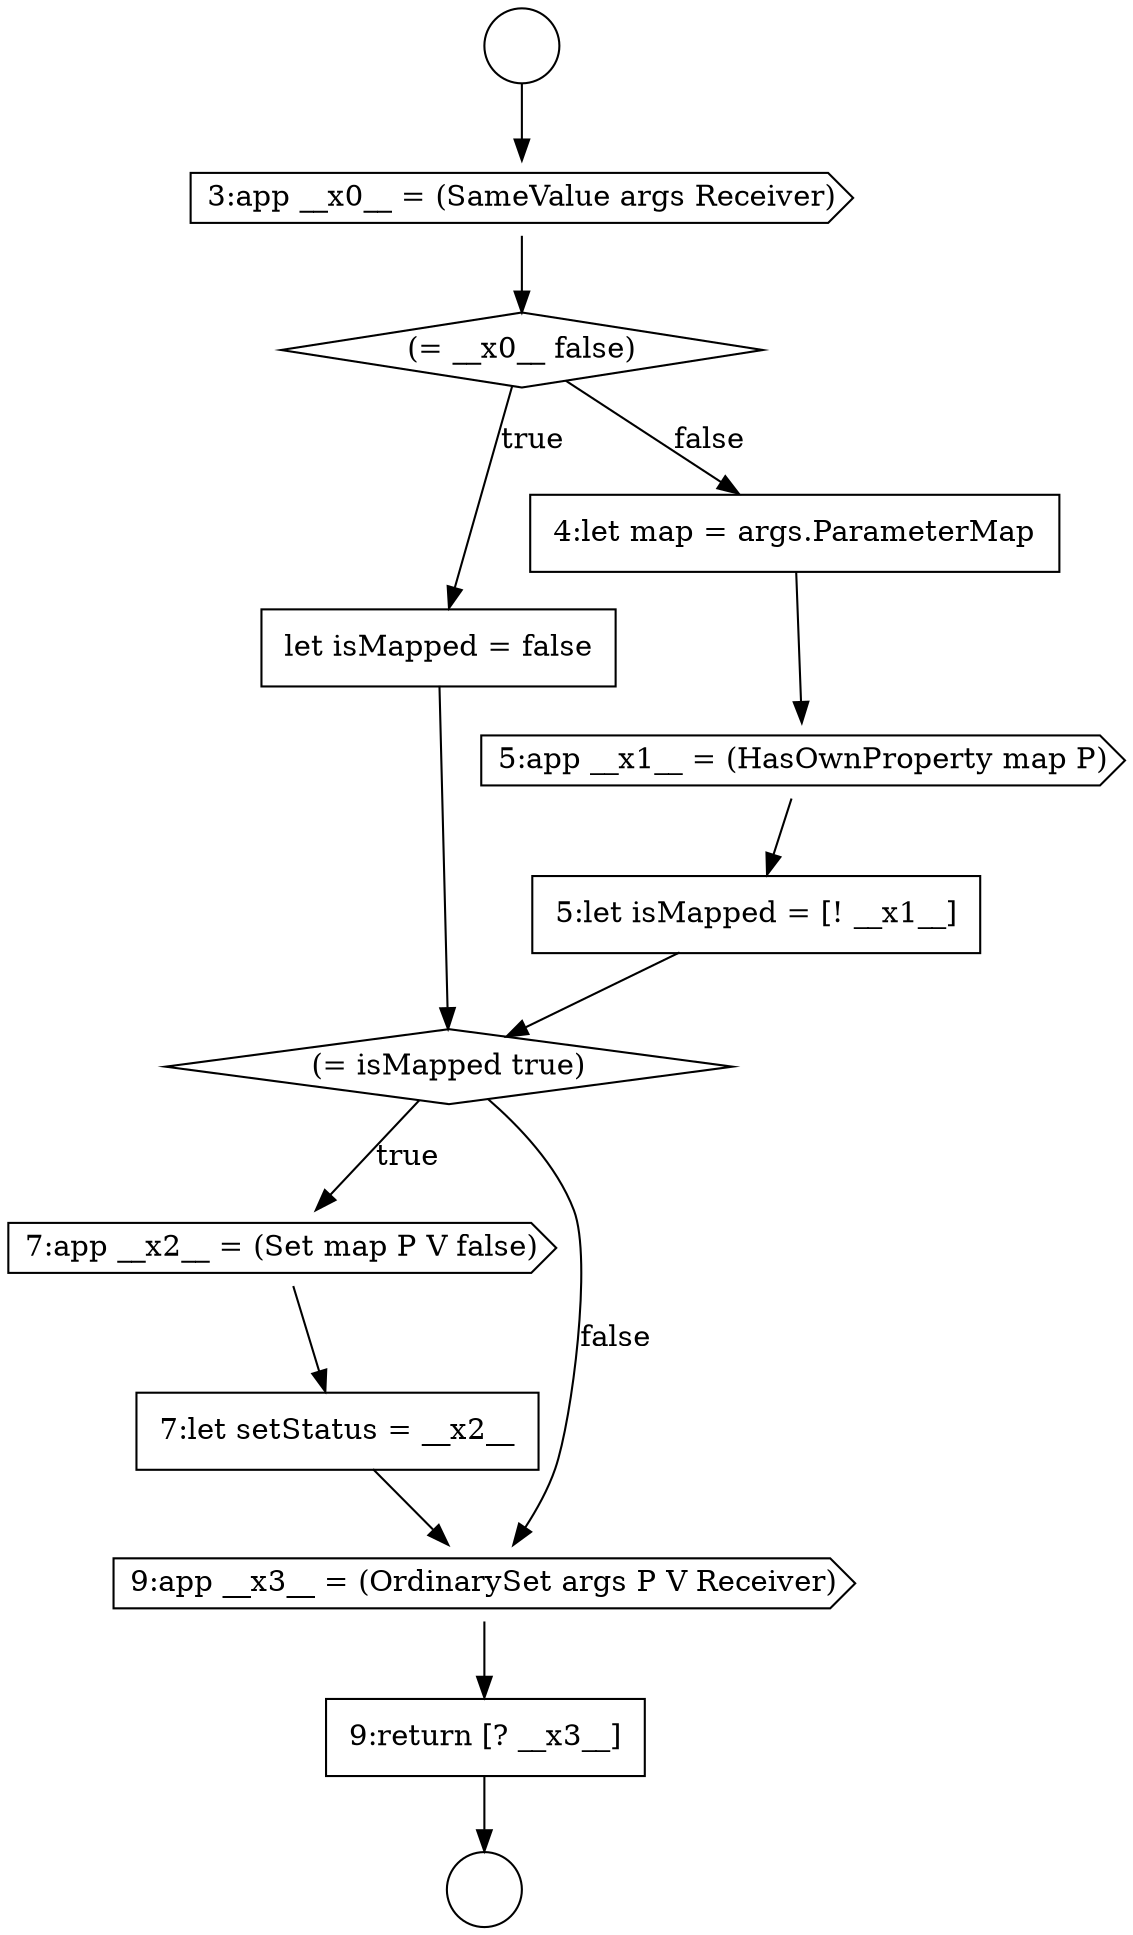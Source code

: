 digraph {
  node2341 [shape=cds, label=<<font color="black">3:app __x0__ = (SameValue args Receiver)</font>> color="black" fillcolor="white" style=filled]
  node2348 [shape=cds, label=<<font color="black">7:app __x2__ = (Set map P V false)</font>> color="black" fillcolor="white" style=filled]
  node2339 [shape=circle label=" " color="black" fillcolor="white" style=filled]
  node2349 [shape=none, margin=0, label=<<font color="black">
    <table border="0" cellborder="1" cellspacing="0" cellpadding="10">
      <tr><td align="left">7:let setStatus = __x2__</td></tr>
    </table>
  </font>> color="black" fillcolor="white" style=filled]
  node2346 [shape=none, margin=0, label=<<font color="black">
    <table border="0" cellborder="1" cellspacing="0" cellpadding="10">
      <tr><td align="left">5:let isMapped = [! __x1__]</td></tr>
    </table>
  </font>> color="black" fillcolor="white" style=filled]
  node2343 [shape=none, margin=0, label=<<font color="black">
    <table border="0" cellborder="1" cellspacing="0" cellpadding="10">
      <tr><td align="left">let isMapped = false</td></tr>
    </table>
  </font>> color="black" fillcolor="white" style=filled]
  node2350 [shape=cds, label=<<font color="black">9:app __x3__ = (OrdinarySet args P V Receiver)</font>> color="black" fillcolor="white" style=filled]
  node2340 [shape=circle label=" " color="black" fillcolor="white" style=filled]
  node2351 [shape=none, margin=0, label=<<font color="black">
    <table border="0" cellborder="1" cellspacing="0" cellpadding="10">
      <tr><td align="left">9:return [? __x3__]</td></tr>
    </table>
  </font>> color="black" fillcolor="white" style=filled]
  node2345 [shape=cds, label=<<font color="black">5:app __x1__ = (HasOwnProperty map P)</font>> color="black" fillcolor="white" style=filled]
  node2344 [shape=none, margin=0, label=<<font color="black">
    <table border="0" cellborder="1" cellspacing="0" cellpadding="10">
      <tr><td align="left">4:let map = args.ParameterMap</td></tr>
    </table>
  </font>> color="black" fillcolor="white" style=filled]
  node2347 [shape=diamond, label=<<font color="black">(= isMapped true)</font>> color="black" fillcolor="white" style=filled]
  node2342 [shape=diamond, label=<<font color="black">(= __x0__ false)</font>> color="black" fillcolor="white" style=filled]
  node2345 -> node2346 [ color="black"]
  node2343 -> node2347 [ color="black"]
  node2344 -> node2345 [ color="black"]
  node2350 -> node2351 [ color="black"]
  node2346 -> node2347 [ color="black"]
  node2341 -> node2342 [ color="black"]
  node2339 -> node2341 [ color="black"]
  node2342 -> node2343 [label=<<font color="black">true</font>> color="black"]
  node2342 -> node2344 [label=<<font color="black">false</font>> color="black"]
  node2348 -> node2349 [ color="black"]
  node2349 -> node2350 [ color="black"]
  node2347 -> node2348 [label=<<font color="black">true</font>> color="black"]
  node2347 -> node2350 [label=<<font color="black">false</font>> color="black"]
  node2351 -> node2340 [ color="black"]
}
